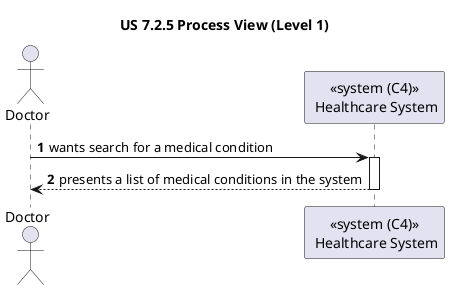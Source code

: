 @startuml
'https://plantuml.com/sequence-diagram

title "US 7.2.5 Process View (Level 1)"

autonumber

actor "Doctor" as BACK
participant "<<system (C4)>>\n Healthcare System" as SYS

BACK -> SYS : wants search for a medical condition
activate SYS

SYS --> BACK : presents a list of medical conditions in the system
deactivate SYS

@enduml